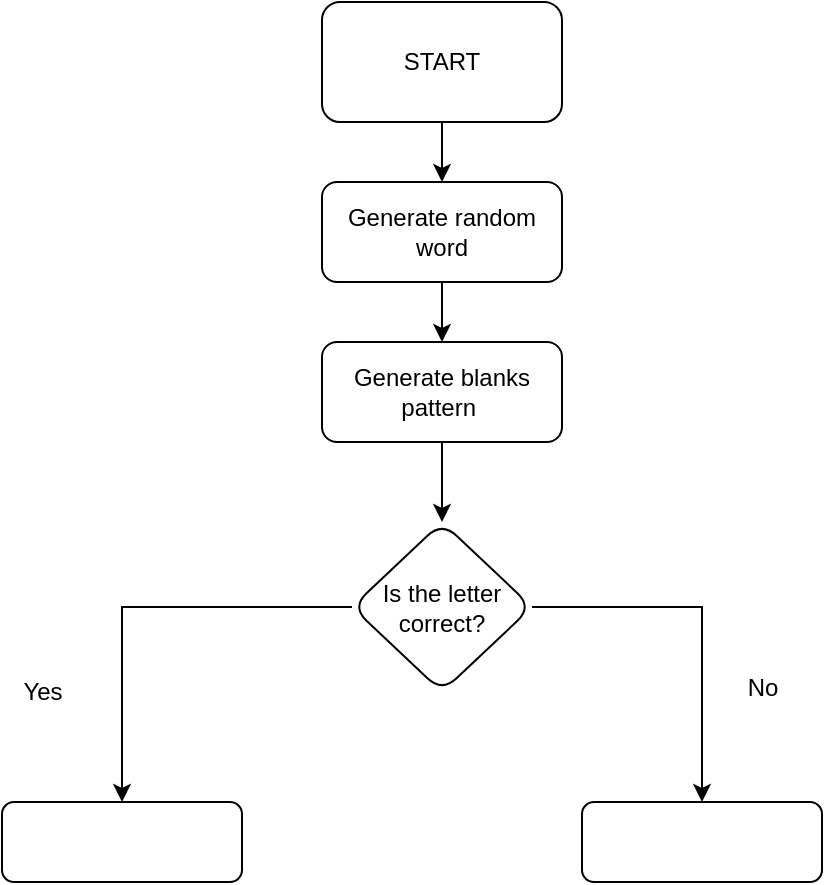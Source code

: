 <mxfile version="26.2.12">
  <diagram name="Page-1" id="Y5PaYecPGq5qy4q5mESf">
    <mxGraphModel dx="1428" dy="743" grid="1" gridSize="10" guides="1" tooltips="1" connect="1" arrows="1" fold="1" page="1" pageScale="1" pageWidth="827" pageHeight="1169" math="0" shadow="0">
      <root>
        <mxCell id="0" />
        <mxCell id="1" parent="0" />
        <mxCell id="ZCiaga0Yp50tMM73B_RX-8" value="" style="edgeStyle=orthogonalEdgeStyle;rounded=0;orthogonalLoop=1;jettySize=auto;html=1;" edge="1" parent="1" source="ZCiaga0Yp50tMM73B_RX-1" target="ZCiaga0Yp50tMM73B_RX-2">
          <mxGeometry relative="1" as="geometry" />
        </mxCell>
        <mxCell id="ZCiaga0Yp50tMM73B_RX-1" value="START" style="rounded=1;whiteSpace=wrap;html=1;" vertex="1" parent="1">
          <mxGeometry x="340" y="40" width="120" height="60" as="geometry" />
        </mxCell>
        <mxCell id="ZCiaga0Yp50tMM73B_RX-10" value="" style="edgeStyle=orthogonalEdgeStyle;rounded=0;orthogonalLoop=1;jettySize=auto;html=1;" edge="1" parent="1" source="ZCiaga0Yp50tMM73B_RX-2" target="ZCiaga0Yp50tMM73B_RX-9">
          <mxGeometry relative="1" as="geometry" />
        </mxCell>
        <mxCell id="ZCiaga0Yp50tMM73B_RX-2" value="Generate random word" style="rounded=1;whiteSpace=wrap;html=1;" vertex="1" parent="1">
          <mxGeometry x="340" y="130" width="120" height="50" as="geometry" />
        </mxCell>
        <mxCell id="ZCiaga0Yp50tMM73B_RX-12" value="" style="edgeStyle=orthogonalEdgeStyle;rounded=0;orthogonalLoop=1;jettySize=auto;html=1;" edge="1" parent="1" source="ZCiaga0Yp50tMM73B_RX-9" target="ZCiaga0Yp50tMM73B_RX-11">
          <mxGeometry relative="1" as="geometry" />
        </mxCell>
        <mxCell id="ZCiaga0Yp50tMM73B_RX-9" value="Generate blanks pattern&amp;nbsp;" style="whiteSpace=wrap;html=1;rounded=1;" vertex="1" parent="1">
          <mxGeometry x="340" y="210" width="120" height="50" as="geometry" />
        </mxCell>
        <mxCell id="ZCiaga0Yp50tMM73B_RX-14" value="" style="edgeStyle=orthogonalEdgeStyle;rounded=0;orthogonalLoop=1;jettySize=auto;html=1;" edge="1" parent="1" source="ZCiaga0Yp50tMM73B_RX-11" target="ZCiaga0Yp50tMM73B_RX-13">
          <mxGeometry relative="1" as="geometry" />
        </mxCell>
        <mxCell id="ZCiaga0Yp50tMM73B_RX-17" value="" style="edgeStyle=orthogonalEdgeStyle;rounded=0;orthogonalLoop=1;jettySize=auto;html=1;" edge="1" parent="1" source="ZCiaga0Yp50tMM73B_RX-11" target="ZCiaga0Yp50tMM73B_RX-16">
          <mxGeometry relative="1" as="geometry" />
        </mxCell>
        <mxCell id="ZCiaga0Yp50tMM73B_RX-11" value="Is the letter correct?" style="rhombus;whiteSpace=wrap;html=1;rounded=1;" vertex="1" parent="1">
          <mxGeometry x="355" y="300" width="90" height="85" as="geometry" />
        </mxCell>
        <mxCell id="ZCiaga0Yp50tMM73B_RX-13" value="" style="whiteSpace=wrap;html=1;rounded=1;" vertex="1" parent="1">
          <mxGeometry x="180" y="440" width="120" height="40" as="geometry" />
        </mxCell>
        <mxCell id="ZCiaga0Yp50tMM73B_RX-15" value="Yes" style="text;html=1;align=center;verticalAlign=middle;resizable=0;points=[];autosize=1;strokeColor=none;fillColor=none;" vertex="1" parent="1">
          <mxGeometry x="180" y="370" width="40" height="30" as="geometry" />
        </mxCell>
        <mxCell id="ZCiaga0Yp50tMM73B_RX-16" value="" style="whiteSpace=wrap;html=1;rounded=1;" vertex="1" parent="1">
          <mxGeometry x="470" y="440" width="120" height="40" as="geometry" />
        </mxCell>
        <mxCell id="ZCiaga0Yp50tMM73B_RX-18" value="No" style="text;html=1;align=center;verticalAlign=middle;resizable=0;points=[];autosize=1;strokeColor=none;fillColor=none;" vertex="1" parent="1">
          <mxGeometry x="540" y="368" width="40" height="30" as="geometry" />
        </mxCell>
      </root>
    </mxGraphModel>
  </diagram>
</mxfile>

